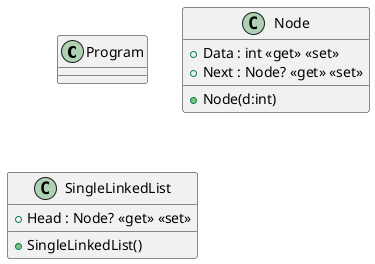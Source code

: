 @startuml
class Program {
}
class Node {
    + Node(d:int)
    + Data : int <<get>> <<set>>
    + Next : Node? <<get>> <<set>>
}
class SingleLinkedList {
    + SingleLinkedList()
    + Head : Node? <<get>> <<set>>
}
@enduml
